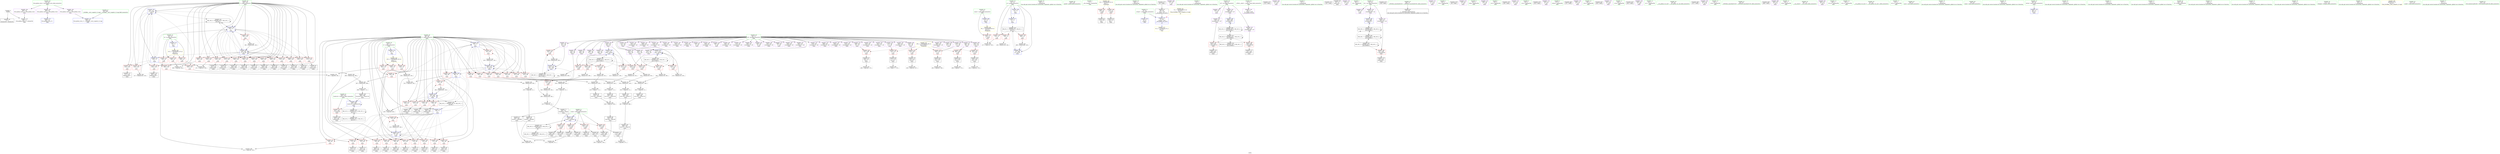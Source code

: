 digraph "SVFG" {
	label="SVFG";

	Node0x557e061b65a0 [shape=record,color=grey,label="{NodeID: 0\nNullPtr}"];
	Node0x557e061b65a0 -> Node0x557e061cbd10[style=solid];
	Node0x557e061b65a0 -> Node0x557e061d9ef0[style=solid];
	Node0x557e061deae0 [shape=record,color=grey,label="{NodeID: 360\n245 = Binary(140, 244, )\n}"];
	Node0x557e061deae0 -> Node0x557e061dda60[style=solid];
	Node0x557e061da190 [shape=record,color=blue,label="{NodeID: 277\n14\<--12\ng\<--\nmain\n}"];
	Node0x557e061da190 -> Node0x557e061f68e0[style=dashed];
	Node0x557e061cddf0 [shape=record,color=red,label="{NodeID: 194\n385\<--18\n\<--m\nmain\n}"];
	Node0x557e061cddf0 -> Node0x557e061e0160[style=solid];
	Node0x557e061cb4e0 [shape=record,color=black,label="{NodeID: 111\n411\<--410\nidxprom165\<--\nmain\n}"];
	Node0x557e061b80d0 [shape=record,color=green,label="{NodeID: 28\n283\<--1\n\<--dummyObj\nCan only get source location for instruction, argument, global var or function.}"];
	Node0x557e061d41c0 [shape=record,color=grey,label="{NodeID: 388\n330 = cmp(319, 329, )\n}"];
	Node0x557e061d41c0 -> Node0x557e061ca8b0[style=solid];
	Node0x557e061cf4b0 [shape=record,color=red,label="{NodeID: 222\n447\<--98\n\<--i\nmain\n}"];
	Node0x557e061cf4b0 -> Node0x557e061cfcb0[style=solid];
	Node0x557e061d0f60 [shape=record,color=purple,label="{NodeID: 139\n195\<--26\nb27\<--all\nmain\n}"];
	Node0x557e061cbb10 [shape=record,color=green,label="{NodeID: 56\n143\<--144\nprintf\<--printf_field_insensitive\n}"];
	Node0x557e061d8a50 [shape=record,color=red,label="{NodeID: 250\n203\<--202\n\<--a31\nmain\n}"];
	Node0x557e061d8a50 -> Node0x557e061df260[style=solid];
	Node0x557e061d2620 [shape=record,color=purple,label="{NodeID: 167\n361\<--26\nc131\<--all\nmain\n}"];
	Node0x557e061d2620 -> Node0x557e061d94e0[style=solid];
	Node0x557e061cd290 [shape=record,color=black,label="{NodeID: 84\n277\<--276\nidxprom69\<--\nmain\n}"];
	Node0x557e061a5c20 [shape=record,color=green,label="{NodeID: 1\n7\<--1\n__dso_handle\<--dummyObj\nGlob }"];
	Node0x557e061dec60 [shape=record,color=grey,label="{NodeID: 361\n291 = Binary(140, 290, )\n}"];
	Node0x557e061dec60 -> Node0x557e061ddbe0[style=solid];
	Node0x557e061da260 [shape=record,color=blue,label="{NodeID: 278\n98\<--12\ni\<--\nmain\n}"];
	Node0x557e061da260 -> Node0x557e061ce060[style=dashed];
	Node0x557e061da260 -> Node0x557e061ce130[style=dashed];
	Node0x557e061da260 -> Node0x557e061ce200[style=dashed];
	Node0x557e061da260 -> Node0x557e061ce2d0[style=dashed];
	Node0x557e061da260 -> Node0x557e061ce3a0[style=dashed];
	Node0x557e061da260 -> Node0x557e061ce470[style=dashed];
	Node0x557e061da260 -> Node0x557e061ce540[style=dashed];
	Node0x557e061da260 -> Node0x557e061ce610[style=dashed];
	Node0x557e061da260 -> Node0x557e061ce6e0[style=dashed];
	Node0x557e061da260 -> Node0x557e061ce7b0[style=dashed];
	Node0x557e061da260 -> Node0x557e061ce880[style=dashed];
	Node0x557e061da260 -> Node0x557e061ce950[style=dashed];
	Node0x557e061da260 -> Node0x557e061da5a0[style=dashed];
	Node0x557e061da260 -> Node0x557e061da670[style=dashed];
	Node0x557e061cdec0 [shape=record,color=red,label="{NodeID: 195\n109\<--32\n\<--stdin\nmain\n}"];
	Node0x557e061cdec0 -> Node0x557e061cc0b0[style=solid];
	Node0x557e061cb5b0 [shape=record,color=black,label="{NodeID: 112\n433\<--432\nidxprom178\<--\nmain\n}"];
	Node0x557e061b81d0 [shape=record,color=green,label="{NodeID: 29\n408\<--1\n\<--dummyObj\nCan only get source location for instruction, argument, global var or function.}"];
	Node0x557e061ff2b0 [shape=record,color=yellow,style=double,label="{NodeID: 472\n2V_2 = CSCHI(MR_2V_1)\npts\{10 \}\nCS[]}"];
	Node0x557e061d4340 [shape=record,color=grey,label="{NodeID: 389\n267 = cmp(266, 12, )\n}"];
	Node0x557e061d4340 -> Node0x557e061cd020[style=solid];
	Node0x557e061cf580 [shape=record,color=red,label="{NodeID: 223\n461\<--98\n\<--i\nmain\n}"];
	Node0x557e061cf580 -> Node0x557e061de060[style=solid];
	Node0x557e061d1030 [shape=record,color=purple,label="{NodeID: 140\n201\<--26\narrayidx30\<--all\nmain\n}"];
	Node0x557e061cbc10 [shape=record,color=green,label="{NodeID: 57\n56\<--488\n_GLOBAL__sub_I_naguib_3_0.cpp\<--_GLOBAL__sub_I_naguib_3_0.cpp_field_insensitive\n}"];
	Node0x557e061cbc10 -> Node0x557e061d9df0[style=solid];
	Node0x557e061d8b20 [shape=record,color=red,label="{NodeID: 251\n211\<--210\n\<--b34\nmain\n}"];
	Node0x557e061d8b20 -> Node0x557e061df560[style=solid];
	Node0x557e061d26f0 [shape=record,color=purple,label="{NodeID: 168\n110\<--28\n\<--.str\nmain\n}"];
	Node0x557e061cd360 [shape=record,color=black,label="{NodeID: 85\n281\<--280\nconv72\<--\nmain\n}"];
	Node0x557e061cd360 -> Node0x557e061e0d60[style=solid];
	Node0x557e061b5bf0 [shape=record,color=green,label="{NodeID: 2\n9\<--1\n\<--dummyObj\nCan only get source location for instruction, argument, global var or function.}"];
	Node0x557e061dede0 [shape=record,color=grey,label="{NodeID: 362\n397 = Binary(394, 396, )\n}"];
	Node0x557e061dede0 -> Node0x557e061e05e0[style=solid];
	Node0x557e061da330 [shape=record,color=blue,label="{NodeID: 279\n202\<--204\na31\<--dec\nmain\n}"];
	Node0x557e061da330 -> Node0x557e061d8a50[style=dashed];
	Node0x557e061da330 -> Node0x557e061d8cc0[style=dashed];
	Node0x557e061da330 -> Node0x557e061da330[style=dashed];
	Node0x557e061da330 -> Node0x557e061f8be0[style=dashed];
	Node0x557e061cdf90 [shape=record,color=red,label="{NodeID: 196\n115\<--37\n\<--stdout\nmain\n}"];
	Node0x557e061cdf90 -> Node0x557e061cc180[style=solid];
	Node0x557e061cb680 [shape=record,color=black,label="{NodeID: 113\n436\<--435\ntobool180\<--\nmain\n}"];
	Node0x557e061b82d0 [shape=record,color=green,label="{NodeID: 30\n4\<--6\n_ZStL8__ioinit\<--_ZStL8__ioinit_field_insensitive\nGlob }"];
	Node0x557e061b82d0 -> Node0x557e061cfe50[style=solid];
	Node0x557e0620e230 [shape=record,color=black,label="{NodeID: 473\n120 = PHI()\n}"];
	Node0x557e061d44c0 [shape=record,color=grey,label="{NodeID: 390\n231 = cmp(228, 230, )\n}"];
	Node0x557e061cf650 [shape=record,color=red,label="{NodeID: 224\n235\<--100\n\<--j\nmain\n}"];
	Node0x557e061cf650 -> Node0x557e061d3ec0[style=solid];
	Node0x557e061d1100 [shape=record,color=purple,label="{NodeID: 141\n202\<--26\na31\<--all\nmain\n}"];
	Node0x557e061d1100 -> Node0x557e061d8a50[style=solid];
	Node0x557e061d1100 -> Node0x557e061da330[style=solid];
	Node0x557e061cbd10 [shape=record,color=black,label="{NodeID: 58\n2\<--3\ndummyVal\<--dummyVal\n}"];
	Node0x557e061d8bf0 [shape=record,color=red,label="{NodeID: 252\n218\<--217\n\<--c38\nmain\n}"];
	Node0x557e061d8bf0 -> Node0x557e061df9e0[style=solid];
	Node0x557e061d27c0 [shape=record,color=purple,label="{NodeID: 169\n111\<--30\n\<--.str.2\nmain\n}"];
	Node0x557e061cd430 [shape=record,color=black,label="{NodeID: 86\n287\<--286\nidxprom75\<--\nmain\n}"];
	Node0x557e061b6d10 [shape=record,color=green,label="{NodeID: 3\n12\<--1\n\<--dummyObj\nCan only get source location for instruction, argument, global var or function.}"];
	Node0x557e061def60 [shape=record,color=grey,label="{NodeID: 363\n417 = Binary(416, 140, )\n}"];
	Node0x557e061def60 -> Node0x557e061dacf0[style=solid];
	Node0x557e061da400 [shape=record,color=blue,label="{NodeID: 280\n210\<--212\nb34\<--dec35\nmain\n}"];
	Node0x557e061da400 -> Node0x557e061d8b20[style=dashed];
	Node0x557e061da400 -> Node0x557e061d8e60[style=dashed];
	Node0x557e061da400 -> Node0x557e061d9000[style=dashed];
	Node0x557e061da400 -> Node0x557e061d91a0[style=dashed];
	Node0x557e061da400 -> Node0x557e061d9410[style=dashed];
	Node0x557e061da400 -> Node0x557e061da400[style=dashed];
	Node0x557e061da400 -> Node0x557e061f90e0[style=dashed];
	Node0x557e061ce060 [shape=record,color=red,label="{NodeID: 197\n149\<--98\n\<--i\nmain\n}"];
	Node0x557e061ce060 -> Node0x557e061d5240[style=solid];
	Node0x557e061cb750 [shape=record,color=black,label="{NodeID: 114\n439\<--438\nidxprom181\<--\nmain\n}"];
	Node0x557e061b83d0 [shape=record,color=green,label="{NodeID: 31\n8\<--10\n_ZL2pi\<--_ZL2pi_field_insensitive\nGlob }"];
	Node0x557e061b83d0 -> Node0x557e061d9820[style=solid];
	Node0x557e061b83d0 -> Node0x557e061d9ff0[style=solid];
	Node0x557e0620e330 [shape=record,color=black,label="{NodeID: 474\n142 = PHI()\n}"];
	Node0x557e061d4640 [shape=record,color=grey,label="{NodeID: 391\n335 = cmp(331, 334, )\n}"];
	Node0x557e061cf720 [shape=record,color=red,label="{NodeID: 225\n240\<--100\n\<--j\nmain\n}"];
	Node0x557e061cf720 -> Node0x557e061ccc10[style=solid];
	Node0x557e061d11d0 [shape=record,color=purple,label="{NodeID: 142\n209\<--26\narrayidx33\<--all\nmain\n}"];
	Node0x557e061cbe10 [shape=record,color=black,label="{NodeID: 59\n95\<--12\nmain_ret\<--\nmain\n}"];
	Node0x557e061f68e0 [shape=record,color=black,label="{NodeID: 419\nMR_8V_3 = PHI(MR_8V_4, MR_8V_2, )\npts\{15 \}\n}"];
	Node0x557e061f68e0 -> Node0x557e061d3620[style=dashed];
	Node0x557e061f68e0 -> Node0x557e061d36f0[style=dashed];
	Node0x557e061f68e0 -> Node0x557e061d37c0[style=dashed];
	Node0x557e061f68e0 -> Node0x557e061db030[style=dashed];
	Node0x557e061d8cc0 [shape=record,color=red,label="{NodeID: 253\n244\<--243\n\<--a48\nmain\n}"];
	Node0x557e061d8cc0 -> Node0x557e061deae0[style=solid];
	Node0x557e061d2890 [shape=record,color=purple,label="{NodeID: 170\n116\<--33\n\<--.str.3\nmain\n}"];
	Node0x557e061cd500 [shape=record,color=black,label="{NodeID: 87\n294\<--293\nconv81\<--tobool80\nmain\n}"];
	Node0x557e061cd500 -> Node0x557e061d4c40[style=solid];
	Node0x557e061b6b00 [shape=record,color=green,label="{NodeID: 4\n28\<--1\n.str\<--dummyObj\nGlob }"];
	Node0x557e061fd1a0 [shape=record,color=yellow,style=double,label="{NodeID: 447\n28V_1 = ENCHI(MR_28V_0)\npts\{270000 \}\nFun[main]}"];
	Node0x557e061fd1a0 -> Node0x557e061d88b0[style=dashed];
	Node0x557e061fd1a0 -> Node0x557e061d8980[style=dashed];
	Node0x557e061fd1a0 -> Node0x557e061d8d90[style=dashed];
	Node0x557e061fd1a0 -> Node0x557e061d8f30[style=dashed];
	Node0x557e061fd1a0 -> Node0x557e061d90d0[style=dashed];
	Node0x557e061fd1a0 -> Node0x557e061d9340[style=dashed];
	Node0x557e061df0e0 [shape=record,color=grey,label="{NodeID: 364\n396 = Binary(140, 395, )\n}"];
	Node0x557e061df0e0 -> Node0x557e061dede0[style=solid];
	Node0x557e061da4d0 [shape=record,color=blue,label="{NodeID: 281\n217\<--219\nc38\<--dec39\nmain\n}"];
	Node0x557e061da4d0 -> Node0x557e061d8bf0[style=dashed];
	Node0x557e061da4d0 -> Node0x557e061d9270[style=dashed];
	Node0x557e061da4d0 -> Node0x557e061d94e0[style=dashed];
	Node0x557e061da4d0 -> Node0x557e061da4d0[style=dashed];
	Node0x557e061da4d0 -> Node0x557e061f9df0[style=dashed];
	Node0x557e061ce130 [shape=record,color=red,label="{NodeID: 198\n153\<--98\n\<--i\nmain\n}"];
	Node0x557e061ce130 -> Node0x557e061cc250[style=solid];
	Node0x557e061cb820 [shape=record,color=black,label="{NodeID: 115\n442\<--441\ntobool183\<--\nmain\n}"];
	Node0x557e061b84d0 [shape=record,color=green,label="{NodeID: 32\n11\<--13\ncases\<--cases_field_insensitive\nGlob }"];
	Node0x557e061b84d0 -> Node0x557e061d3550[style=solid];
	Node0x557e061b84d0 -> Node0x557e061d98f0[style=solid];
	Node0x557e0620e430 [shape=record,color=black,label="{NodeID: 475\n146 = PHI()\n}"];
	Node0x557e061d47c0 [shape=record,color=grey,label="{NodeID: 392\n272 = cmp(268, 271, )\n}"];
	Node0x557e061cf7f0 [shape=record,color=red,label="{NodeID: 226\n250\<--100\n\<--j\nmain\n}"];
	Node0x557e061cf7f0 -> Node0x557e061ccdb0[style=solid];
	Node0x557e061d12a0 [shape=record,color=purple,label="{NodeID: 143\n210\<--26\nb34\<--all\nmain\n}"];
	Node0x557e061d12a0 -> Node0x557e061d8b20[style=solid];
	Node0x557e061d12a0 -> Node0x557e061da400[style=solid];
	Node0x557e061cbee0 [shape=record,color=black,label="{NodeID: 60\n67\<--68\n\<--_ZNSt8ios_base4InitD1Ev\nCan only get source location for instruction, argument, global var or function.}"];
	Node0x557e061f6de0 [shape=record,color=black,label="{NodeID: 420\nMR_16V_2 = PHI(MR_16V_10, MR_16V_1, )\npts\{99 \}\n}"];
	Node0x557e061f6de0 -> Node0x557e061da260[style=dashed];
	Node0x557e061d8d90 [shape=record,color=red,label="{NodeID: 254\n254\<--253\n\<--t52\nmain\n}"];
	Node0x557e061d8d90 -> Node0x557e061cce80[style=solid];
	Node0x557e061d2960 [shape=record,color=purple,label="{NodeID: 171\n117\<--35\n\<--.str.4\nmain\n}"];
	Node0x557e061cd5d0 [shape=record,color=black,label="{NodeID: 88\n296\<--295\ntobool82\<--\nmain\n}"];
	Node0x557e061b6b90 [shape=record,color=green,label="{NodeID: 5\n30\<--1\n.str.2\<--dummyObj\nGlob }"];
	Node0x557e061df260 [shape=record,color=grey,label="{NodeID: 365\n204 = Binary(203, 205, )\n}"];
	Node0x557e061df260 -> Node0x557e061da330[style=solid];
	Node0x557e061da5a0 [shape=record,color=blue,label="{NodeID: 282\n98\<--223\ni\<--inc\nmain\n}"];
	Node0x557e061da5a0 -> Node0x557e061ce060[style=dashed];
	Node0x557e061da5a0 -> Node0x557e061ce130[style=dashed];
	Node0x557e061da5a0 -> Node0x557e061ce200[style=dashed];
	Node0x557e061da5a0 -> Node0x557e061ce2d0[style=dashed];
	Node0x557e061da5a0 -> Node0x557e061ce3a0[style=dashed];
	Node0x557e061da5a0 -> Node0x557e061ce470[style=dashed];
	Node0x557e061da5a0 -> Node0x557e061ce540[style=dashed];
	Node0x557e061da5a0 -> Node0x557e061ce610[style=dashed];
	Node0x557e061da5a0 -> Node0x557e061ce6e0[style=dashed];
	Node0x557e061da5a0 -> Node0x557e061ce7b0[style=dashed];
	Node0x557e061da5a0 -> Node0x557e061ce880[style=dashed];
	Node0x557e061da5a0 -> Node0x557e061ce950[style=dashed];
	Node0x557e061da5a0 -> Node0x557e061da5a0[style=dashed];
	Node0x557e061da5a0 -> Node0x557e061da670[style=dashed];
	Node0x557e061ce200 [shape=record,color=red,label="{NodeID: 199\n157\<--98\n\<--i\nmain\n}"];
	Node0x557e061ce200 -> Node0x557e061cc320[style=solid];
	Node0x557e061cfcb0 [shape=record,color=black,label="{NodeID: 116\n448\<--447\nidxprom187\<--\nmain\n}"];
	Node0x557e061b85d0 [shape=record,color=green,label="{NodeID: 33\n14\<--15\ng\<--g_field_insensitive\nGlob }"];
	Node0x557e061b85d0 -> Node0x557e061d3620[style=solid];
	Node0x557e061b85d0 -> Node0x557e061d36f0[style=solid];
	Node0x557e061b85d0 -> Node0x557e061d37c0[style=solid];
	Node0x557e061b85d0 -> Node0x557e061d99f0[style=solid];
	Node0x557e061b85d0 -> Node0x557e061da190[style=solid];
	Node0x557e061b85d0 -> Node0x557e061db030[style=solid];
	Node0x557e0620e530 [shape=record,color=black,label="{NodeID: 476\n66 = PHI()\n}"];
	Node0x557e061d4940 [shape=record,color=grey,label="{NodeID: 393\n256 = cmp(255, 257, )\n}"];
	Node0x557e061cf8c0 [shape=record,color=red,label="{NodeID: 227\n260\<--100\n\<--j\nmain\n}"];
	Node0x557e061cf8c0 -> Node0x557e061ccf50[style=solid];
	Node0x557e061d1370 [shape=record,color=purple,label="{NodeID: 144\n216\<--26\narrayidx37\<--all\nmain\n}"];
	Node0x557e061cbfe0 [shape=record,color=black,label="{NodeID: 61\n88\<--84\nconv\<--call\n__cxx_global_var_init.1\n}"];
	Node0x557e061cbfe0 -> Node0x557e061d9ff0[style=solid];
	Node0x557e061f72e0 [shape=record,color=black,label="{NodeID: 421\nMR_18V_2 = PHI(MR_18V_3, MR_18V_1, )\npts\{101 \}\n}"];
	Node0x557e061f72e0 -> Node0x557e061da740[style=dashed];
	Node0x557e061f72e0 -> Node0x557e061f72e0[style=dashed];
	Node0x557e061d8e60 [shape=record,color=red,label="{NodeID: 255\n264\<--263\n\<--b58\nmain\n}"];
	Node0x557e061d8e60 -> Node0x557e061de660[style=solid];
	Node0x557e061d2a30 [shape=record,color=purple,label="{NodeID: 172\n119\<--38\n\<--.str.5\nmain\n}"];
	Node0x557e061cd6a0 [shape=record,color=black,label="{NodeID: 89\n297\<--295\nconv83\<--\nmain\n}"];
	Node0x557e061cd6a0 -> Node0x557e061d4c40[style=solid];
	Node0x557e061b6c20 [shape=record,color=green,label="{NodeID: 6\n32\<--1\nstdin\<--dummyObj\nGlob }"];
	Node0x557e061df3e0 [shape=record,color=grey,label="{NodeID: 366\n317 = Binary(310, 316, )\n}"];
	Node0x557e061df3e0 -> Node0x557e061d50c0[style=solid];
	Node0x557e061da670 [shape=record,color=blue,label="{NodeID: 283\n98\<--12\ni\<--\nmain\n}"];
	Node0x557e061da670 -> Node0x557e061cea20[style=dashed];
	Node0x557e061da670 -> Node0x557e061ceaf0[style=dashed];
	Node0x557e061da670 -> Node0x557e061cebc0[style=dashed];
	Node0x557e061da670 -> Node0x557e061cec90[style=dashed];
	Node0x557e061da670 -> Node0x557e061ced60[style=dashed];
	Node0x557e061da670 -> Node0x557e061cee30[style=dashed];
	Node0x557e061da670 -> Node0x557e061cef00[style=dashed];
	Node0x557e061da670 -> Node0x557e061cefd0[style=dashed];
	Node0x557e061da670 -> Node0x557e061cf0a0[style=dashed];
	Node0x557e061da670 -> Node0x557e061cf170[style=dashed];
	Node0x557e061da670 -> Node0x557e061dadc0[style=dashed];
	Node0x557e061da670 -> Node0x557e061dae90[style=dashed];
	Node0x557e061ce2d0 [shape=record,color=red,label="{NodeID: 200\n163\<--98\n\<--i\nmain\n}"];
	Node0x557e061ce2d0 -> Node0x557e061cc3f0[style=solid];
	Node0x557e061cfd80 [shape=record,color=black,label="{NodeID: 117\n451\<--450\ntobool189\<--\nmain\n}"];
	Node0x557e061b86d0 [shape=record,color=green,label="{NodeID: 34\n16\<--17\nn\<--n_field_insensitive\nGlob }"];
	Node0x557e061b86d0 -> Node0x557e061d3890[style=solid];
	Node0x557e061b86d0 -> Node0x557e061d3960[style=solid];
	Node0x557e061b86d0 -> Node0x557e061d3a30[style=solid];
	Node0x557e061b86d0 -> Node0x557e061d9af0[style=solid];
	Node0x557e0620e630 [shape=record,color=black,label="{NodeID: 477\n84 = PHI()\n}"];
	Node0x557e0620e630 -> Node0x557e061cbfe0[style=solid];
	Node0x557e061d4ac0 [shape=record,color=grey,label="{NodeID: 394\n293 = cmp(292, 12, )\n}"];
	Node0x557e061d4ac0 -> Node0x557e061cd500[style=solid];
	Node0x557e061cf990 [shape=record,color=red,label="{NodeID: 228\n276\<--100\n\<--j\nmain\n}"];
	Node0x557e061cf990 -> Node0x557e061cd290[style=solid];
	Node0x557e061d1440 [shape=record,color=purple,label="{NodeID: 145\n217\<--26\nc38\<--all\nmain\n}"];
	Node0x557e061d1440 -> Node0x557e061d8bf0[style=solid];
	Node0x557e061d1440 -> Node0x557e061da4d0[style=solid];
	Node0x557e061cc0b0 [shape=record,color=black,label="{NodeID: 62\n112\<--109\ncall\<--\nmain\n}"];
	Node0x557e061f77e0 [shape=record,color=black,label="{NodeID: 422\nMR_20V_2 = PHI(MR_20V_3, MR_20V_1, )\npts\{105 \}\n}"];
	Node0x557e061f77e0 -> Node0x557e061f4ae0[style=dashed];
	Node0x557e061d8f30 [shape=record,color=red,label="{NodeID: 256\n280\<--279\n\<--t71\nmain\n}"];
	Node0x557e061d8f30 -> Node0x557e061cd360[style=solid];
	Node0x557e061d2b00 [shape=record,color=purple,label="{NodeID: 173\n196\<--38\n\<--.str.5\nmain\n}"];
	Node0x557e061cd770 [shape=record,color=black,label="{NodeID: 90\n303\<--302\nidxprom88\<--\nmain\n}"];
	Node0x557e061b6800 [shape=record,color=green,label="{NodeID: 7\n33\<--1\n.str.3\<--dummyObj\nGlob }"];
	Node0x557e061df560 [shape=record,color=grey,label="{NodeID: 367\n212 = Binary(211, 205, )\n}"];
	Node0x557e061df560 -> Node0x557e061da400[style=solid];
	Node0x557e061da740 [shape=record,color=blue,label="{NodeID: 284\n100\<--12\nj\<--\nmain\n}"];
	Node0x557e061da740 -> Node0x557e061cf650[style=dashed];
	Node0x557e061da740 -> Node0x557e061cf720[style=dashed];
	Node0x557e061da740 -> Node0x557e061cf7f0[style=dashed];
	Node0x557e061da740 -> Node0x557e061cf8c0[style=dashed];
	Node0x557e061da740 -> Node0x557e061cf990[style=dashed];
	Node0x557e061da740 -> Node0x557e061cfa60[style=dashed];
	Node0x557e061da740 -> Node0x557e061cfb30[style=dashed];
	Node0x557e061da740 -> Node0x557e061d7b20[style=dashed];
	Node0x557e061da740 -> Node0x557e061d7bb0[style=dashed];
	Node0x557e061da740 -> Node0x557e061d7c80[style=dashed];
	Node0x557e061da740 -> Node0x557e061d7d50[style=dashed];
	Node0x557e061da740 -> Node0x557e061d7e20[style=dashed];
	Node0x557e061da740 -> Node0x557e061d7ef0[style=dashed];
	Node0x557e061da740 -> Node0x557e061d7fc0[style=dashed];
	Node0x557e061da740 -> Node0x557e061da740[style=dashed];
	Node0x557e061da740 -> Node0x557e061da8e0[style=dashed];
	Node0x557e061da740 -> Node0x557e061da9b0[style=dashed];
	Node0x557e061da740 -> Node0x557e061f72e0[style=dashed];
	Node0x557e061ce3a0 [shape=record,color=red,label="{NodeID: 201\n172\<--98\n\<--i\nmain\n}"];
	Node0x557e061ce3a0 -> Node0x557e061cc590[style=solid];
	Node0x557e061cfe50 [shape=record,color=purple,label="{NodeID: 118\n65\<--4\n\<--_ZStL8__ioinit\n__cxx_global_var_init\n}"];
	Node0x557e061b87d0 [shape=record,color=green,label="{NodeID: 35\n18\<--19\nm\<--m_field_insensitive\nGlob }"];
	Node0x557e061b87d0 -> Node0x557e061cdc50[style=solid];
	Node0x557e061b87d0 -> Node0x557e061cdd20[style=solid];
	Node0x557e061b87d0 -> Node0x557e061cddf0[style=solid];
	Node0x557e061b87d0 -> Node0x557e061d9bf0[style=solid];
	Node0x557e0620e790 [shape=record,color=black,label="{NodeID: 478\n190 = PHI()\n}"];
	Node0x557e061d4c40 [shape=record,color=grey,label="{NodeID: 395\n298 = cmp(294, 297, )\n}"];
	Node0x557e061cfa60 [shape=record,color=red,label="{NodeID: 229\n286\<--100\n\<--j\nmain\n}"];
	Node0x557e061cfa60 -> Node0x557e061cd430[style=solid];
	Node0x557e061d1510 [shape=record,color=purple,label="{NodeID: 146\n242\<--26\narrayidx47\<--all\nmain\n}"];
	Node0x557e061cc180 [shape=record,color=black,label="{NodeID: 63\n118\<--115\ncall1\<--\nmain\n}"];
	Node0x557e061f7ce0 [shape=record,color=black,label="{NodeID: 423\nMR_22V_2 = PHI(MR_22V_3, MR_22V_1, )\npts\{107 \}\n}"];
	Node0x557e061f7ce0 -> Node0x557e061f4fe0[style=dashed];
	Node0x557e061d9000 [shape=record,color=red,label="{NodeID: 257\n290\<--289\n\<--b77\nmain\n}"];
	Node0x557e061d9000 -> Node0x557e061dec60[style=solid];
	Node0x557e061d2bd0 [shape=record,color=purple,label="{NodeID: 174\n141\<--40\n\<--.str.6\nmain\n}"];
	Node0x557e061cd840 [shape=record,color=black,label="{NodeID: 91\n307\<--306\nconv91\<--\nmain\n}"];
	Node0x557e061cd840 -> Node0x557e061d3d40[style=solid];
	Node0x557e061b6890 [shape=record,color=green,label="{NodeID: 8\n35\<--1\n.str.4\<--dummyObj\nGlob }"];
	Node0x557e061fd520 [shape=record,color=yellow,style=double,label="{NodeID: 451\n2V_1 = ENCHI(MR_2V_0)\npts\{10 \}\nFun[_GLOBAL__sub_I_naguib_3_0.cpp]|{<s0>19}}"];
	Node0x557e061fd520:s0 -> Node0x557e061d9ff0[style=dashed,color=red];
	Node0x557e061df6e0 [shape=record,color=grey,label="{NodeID: 368\n316 = Binary(140, 315, )\n}"];
	Node0x557e061df6e0 -> Node0x557e061df3e0[style=solid];
	Node0x557e061da810 [shape=record,color=blue,label="{NodeID: 285\n104\<--248\ntruth\<--frombool\nmain\n}"];
	Node0x557e061da810 -> Node0x557e061d84a0[style=dashed];
	Node0x557e061da810 -> Node0x557e061d8570[style=dashed];
	Node0x557e061da810 -> Node0x557e061d8640[style=dashed];
	Node0x557e061da810 -> Node0x557e061d8710[style=dashed];
	Node0x557e061da810 -> Node0x557e061da810[style=dashed];
	Node0x557e061da810 -> Node0x557e061f4ae0[style=dashed];
	Node0x557e061ce470 [shape=record,color=red,label="{NodeID: 202\n181\<--98\n\<--i\nmain\n}"];
	Node0x557e061ce470 -> Node0x557e061cc730[style=solid];
	Node0x557e061cff20 [shape=record,color=purple,label="{NodeID: 119\n129\<--20\n\<--isT\nmain\n}"];
	Node0x557e061b88d0 [shape=record,color=green,label="{NodeID: 36\n20\<--22\nisT\<--isT_field_insensitive\nGlob }"];
	Node0x557e061b88d0 -> Node0x557e061cff20[style=solid];
	Node0x557e061b88d0 -> Node0x557e061cfff0[style=solid];
	Node0x557e061b88d0 -> Node0x557e061d00c0[style=solid];
	Node0x557e061b88d0 -> Node0x557e061d0190[style=solid];
	Node0x557e0620e860 [shape=record,color=black,label="{NodeID: 479\n162 = PHI()\n}"];
	Node0x557e061d4dc0 [shape=record,color=grey,label="{NodeID: 396\n178 = cmp(177, 179, )\n}"];
	Node0x557e061cfb30 [shape=record,color=red,label="{NodeID: 230\n302\<--100\n\<--j\nmain\n}"];
	Node0x557e061cfb30 -> Node0x557e061cd770[style=solid];
	Node0x557e061d15e0 [shape=record,color=purple,label="{NodeID: 147\n243\<--26\na48\<--all\nmain\n}"];
	Node0x557e061d15e0 -> Node0x557e061d8cc0[style=solid];
	Node0x557e061cc250 [shape=record,color=black,label="{NodeID: 64\n154\<--153\nidxprom\<--\nmain\n}"];
	Node0x557e061f81e0 [shape=record,color=black,label="{NodeID: 424\nMR_24V_2 = PHI(MR_24V_3, MR_24V_1, )\npts\{220000 \}\n}"];
	Node0x557e061f81e0 -> Node0x557e061f54e0[style=dashed];
	Node0x557e061d90d0 [shape=record,color=red,label="{NodeID: 258\n306\<--305\n\<--t90\nmain\n}"];
	Node0x557e061d90d0 -> Node0x557e061cd840[style=solid];
	Node0x557e061d2ca0 [shape=record,color=purple,label="{NodeID: 175\n145\<--42\n\<--.str.7\nmain\n}"];
	Node0x557e061cd910 [shape=record,color=black,label="{NodeID: 92\n312\<--311\nidxprom94\<--\nmain\n}"];
	Node0x557e061b6920 [shape=record,color=green,label="{NodeID: 9\n37\<--1\nstdout\<--dummyObj\nGlob }"];
	Node0x557e061df860 [shape=record,color=grey,label="{NodeID: 369\n223 = Binary(222, 140, )\n}"];
	Node0x557e061df860 -> Node0x557e061da5a0[style=solid];
	Node0x557e061da8e0 [shape=record,color=blue,label="{NodeID: 286\n100\<--381\nj\<--inc148\nmain\n}"];
	Node0x557e061da8e0 -> Node0x557e061cf650[style=dashed];
	Node0x557e061da8e0 -> Node0x557e061cf720[style=dashed];
	Node0x557e061da8e0 -> Node0x557e061cf7f0[style=dashed];
	Node0x557e061da8e0 -> Node0x557e061cf8c0[style=dashed];
	Node0x557e061da8e0 -> Node0x557e061cf990[style=dashed];
	Node0x557e061da8e0 -> Node0x557e061cfa60[style=dashed];
	Node0x557e061da8e0 -> Node0x557e061cfb30[style=dashed];
	Node0x557e061da8e0 -> Node0x557e061d7b20[style=dashed];
	Node0x557e061da8e0 -> Node0x557e061d7bb0[style=dashed];
	Node0x557e061da8e0 -> Node0x557e061d7c80[style=dashed];
	Node0x557e061da8e0 -> Node0x557e061d7d50[style=dashed];
	Node0x557e061da8e0 -> Node0x557e061d7e20[style=dashed];
	Node0x557e061da8e0 -> Node0x557e061d7ef0[style=dashed];
	Node0x557e061da8e0 -> Node0x557e061d7fc0[style=dashed];
	Node0x557e061da8e0 -> Node0x557e061da740[style=dashed];
	Node0x557e061da8e0 -> Node0x557e061da8e0[style=dashed];
	Node0x557e061da8e0 -> Node0x557e061da9b0[style=dashed];
	Node0x557e061da8e0 -> Node0x557e061f72e0[style=dashed];
	Node0x557e061ce540 [shape=record,color=red,label="{NodeID: 203\n185\<--98\n\<--i\nmain\n}"];
	Node0x557e061ce540 -> Node0x557e061cc800[style=solid];
	Node0x557e061cfff0 [shape=record,color=purple,label="{NodeID: 120\n406\<--20\narrayidx163\<--isT\nmain\n}"];
	Node0x557e061cfff0 -> Node0x557e061dab50[style=solid];
	Node0x557e061b89d0 [shape=record,color=green,label="{NodeID: 37\n23\<--25\nisL\<--isL_field_insensitive\nGlob }"];
	Node0x557e061b89d0 -> Node0x557e061d0260[style=solid];
	Node0x557e061b89d0 -> Node0x557e061d0330[style=solid];
	Node0x557e061b89d0 -> Node0x557e061d0400[style=solid];
	Node0x557e0620e930 [shape=record,color=black,label="{NodeID: 480\n197 = PHI()\n}"];
	Node0x557e061d4f40 [shape=record,color=grey,label="{NodeID: 397\n169 = cmp(168, 170, )\n}"];
	Node0x557e061d7b20 [shape=record,color=red,label="{NodeID: 231\n311\<--100\n\<--j\nmain\n}"];
	Node0x557e061d7b20 -> Node0x557e061cd910[style=solid];
	Node0x557e061d16b0 [shape=record,color=purple,label="{NodeID: 148\n252\<--26\narrayidx51\<--all\nmain\n}"];
	Node0x557e061cc320 [shape=record,color=black,label="{NodeID: 65\n158\<--157\nidxprom8\<--\nmain\n}"];
	Node0x557e061f86e0 [shape=record,color=black,label="{NodeID: 425\nMR_26V_2 = PHI(MR_26V_3, MR_26V_1, )\npts\{250000 \}\n}"];
	Node0x557e061f86e0 -> Node0x557e061d9680[style=dashed];
	Node0x557e061f86e0 -> Node0x557e061f1de0[style=dashed];
	Node0x557e061f86e0 -> Node0x557e061f3be0[style=dashed];
	Node0x557e061f86e0 -> Node0x557e061f86e0[style=dashed];
	Node0x557e061d91a0 [shape=record,color=red,label="{NodeID: 259\n315\<--314\n\<--b96\nmain\n}"];
	Node0x557e061d91a0 -> Node0x557e061df6e0[style=solid];
	Node0x557e061d2d70 [shape=record,color=purple,label="{NodeID: 176\n189\<--42\n\<--.str.7\nmain\n}"];
	Node0x557e061cd9e0 [shape=record,color=black,label="{NodeID: 93\n319\<--318\nconv100\<--tobool99\nmain\n}"];
	Node0x557e061cd9e0 -> Node0x557e061d41c0[style=solid];
	Node0x557e061b69b0 [shape=record,color=green,label="{NodeID: 10\n38\<--1\n.str.5\<--dummyObj\nGlob }"];
	Node0x557e061df9e0 [shape=record,color=grey,label="{NodeID: 370\n219 = Binary(218, 205, )\n}"];
	Node0x557e061df9e0 -> Node0x557e061da4d0[style=solid];
	Node0x557e061da9b0 [shape=record,color=blue,label="{NodeID: 287\n100\<--12\nj\<--\nmain\n}"];
	Node0x557e061da9b0 -> Node0x557e061d8090[style=dashed];
	Node0x557e061da9b0 -> Node0x557e061d8160[style=dashed];
	Node0x557e061da9b0 -> Node0x557e061d8230[style=dashed];
	Node0x557e061da9b0 -> Node0x557e061d8300[style=dashed];
	Node0x557e061da9b0 -> Node0x557e061d83d0[style=dashed];
	Node0x557e061da9b0 -> Node0x557e061da740[style=dashed];
	Node0x557e061da9b0 -> Node0x557e061dacf0[style=dashed];
	Node0x557e061da9b0 -> Node0x557e061f72e0[style=dashed];
	Node0x557e061ce610 [shape=record,color=red,label="{NodeID: 204\n192\<--98\n\<--i\nmain\n}"];
	Node0x557e061ce610 -> Node0x557e061cc8d0[style=solid];
	Node0x557e061d00c0 [shape=record,color=purple,label="{NodeID: 121\n434\<--20\narrayidx179\<--isT\nmain\n}"];
	Node0x557e061d00c0 -> Node0x557e061d95b0[style=solid];
	Node0x557e061b8ad0 [shape=record,color=green,label="{NodeID: 38\n26\<--27\nall\<--all_field_insensitive\nGlob }"];
	Node0x557e061b8ad0 -> Node0x557e061d04d0[style=solid];
	Node0x557e061b8ad0 -> Node0x557e061d05a0[style=solid];
	Node0x557e061b8ad0 -> Node0x557e061d0670[style=solid];
	Node0x557e061b8ad0 -> Node0x557e061d0740[style=solid];
	Node0x557e061b8ad0 -> Node0x557e061d0810[style=solid];
	Node0x557e061b8ad0 -> Node0x557e061d08e0[style=solid];
	Node0x557e061b8ad0 -> Node0x557e061d09b0[style=solid];
	Node0x557e061b8ad0 -> Node0x557e061d0a80[style=solid];
	Node0x557e061b8ad0 -> Node0x557e061d0b50[style=solid];
	Node0x557e061b8ad0 -> Node0x557e061d0c20[style=solid];
	Node0x557e061b8ad0 -> Node0x557e061d0cf0[style=solid];
	Node0x557e061b8ad0 -> Node0x557e061d0dc0[style=solid];
	Node0x557e061b8ad0 -> Node0x557e061d0e90[style=solid];
	Node0x557e061b8ad0 -> Node0x557e061d0f60[style=solid];
	Node0x557e061b8ad0 -> Node0x557e061d1030[style=solid];
	Node0x557e061b8ad0 -> Node0x557e061d1100[style=solid];
	Node0x557e061b8ad0 -> Node0x557e061d11d0[style=solid];
	Node0x557e061b8ad0 -> Node0x557e061d12a0[style=solid];
	Node0x557e061b8ad0 -> Node0x557e061d1370[style=solid];
	Node0x557e061b8ad0 -> Node0x557e061d1440[style=solid];
	Node0x557e061b8ad0 -> Node0x557e061d1510[style=solid];
	Node0x557e061b8ad0 -> Node0x557e061d15e0[style=solid];
	Node0x557e061b8ad0 -> Node0x557e061d16b0[style=solid];
	Node0x557e061b8ad0 -> Node0x557e061d1780[style=solid];
	Node0x557e061b8ad0 -> Node0x557e061d1850[style=solid];
	Node0x557e061b8ad0 -> Node0x557e061d1920[style=solid];
	Node0x557e061b8ad0 -> Node0x557e061d19f0[style=solid];
	Node0x557e061b8ad0 -> Node0x557e061d1ac0[style=solid];
	Node0x557e061b8ad0 -> Node0x557e061d1b90[style=solid];
	Node0x557e061b8ad0 -> Node0x557e061d1c60[style=solid];
	Node0x557e061b8ad0 -> Node0x557e061d1d30[style=solid];
	Node0x557e061b8ad0 -> Node0x557e061d1e00[style=solid];
	Node0x557e061b8ad0 -> Node0x557e061d1ed0[style=solid];
	Node0x557e061b8ad0 -> Node0x557e061d1fa0[style=solid];
	Node0x557e061b8ad0 -> Node0x557e061d2070[style=solid];
	Node0x557e061b8ad0 -> Node0x557e061d2140[style=solid];
	Node0x557e061b8ad0 -> Node0x557e061d2210[style=solid];
	Node0x557e061b8ad0 -> Node0x557e061d22e0[style=solid];
	Node0x557e061b8ad0 -> Node0x557e061d23b0[style=solid];
	Node0x557e061b8ad0 -> Node0x557e061d2480[style=solid];
	Node0x557e061b8ad0 -> Node0x557e061d2550[style=solid];
	Node0x557e061b8ad0 -> Node0x557e061d2620[style=solid];
	Node0x557e0620ea30 [shape=record,color=black,label="{NodeID: 481\n445 = PHI()\n}"];
	Node0x557e061d50c0 [shape=record,color=grey,label="{NodeID: 398\n318 = cmp(317, 12, )\n}"];
	Node0x557e061d50c0 -> Node0x557e061cd9e0[style=solid];
	Node0x557e061d7bb0 [shape=record,color=red,label="{NodeID: 232\n321\<--100\n\<--j\nmain\n}"];
	Node0x557e061d7bb0 -> Node0x557e061cdab0[style=solid];
	Node0x557e061d1780 [shape=record,color=purple,label="{NodeID: 149\n253\<--26\nt52\<--all\nmain\n}"];
	Node0x557e061d1780 -> Node0x557e061d8d90[style=solid];
	Node0x557e061cc3f0 [shape=record,color=black,label="{NodeID: 66\n164\<--163\nidxprom11\<--\nmain\n}"];
	Node0x557e061f8be0 [shape=record,color=black,label="{NodeID: 426\nMR_30V_2 = PHI(MR_30V_3, MR_30V_1, )\npts\{270001 \}\n}"];
	Node0x557e061f8be0 -> Node0x557e061d8a50[style=dashed];
	Node0x557e061f8be0 -> Node0x557e061d8cc0[style=dashed];
	Node0x557e061f8be0 -> Node0x557e061da330[style=dashed];
	Node0x557e061f8be0 -> Node0x557e061f8be0[style=dashed];
	Node0x557e061d9270 [shape=record,color=red,label="{NodeID: 260\n325\<--324\n\<--c103\nmain\n}"];
	Node0x557e061d9270 -> Node0x557e061dfb60[style=solid];
	Node0x557e061d2e40 [shape=record,color=purple,label="{NodeID: 177\n161\<--44\n\<--.str.8\nmain\n}"];
	Node0x557e061cdab0 [shape=record,color=black,label="{NodeID: 94\n322\<--321\nidxprom101\<--\nmain\n}"];
	Node0x557e061b61d0 [shape=record,color=green,label="{NodeID: 11\n40\<--1\n.str.6\<--dummyObj\nGlob }"];
	Node0x557e061dfb60 [shape=record,color=grey,label="{NodeID: 371\n326 = Binary(140, 325, )\n}"];
	Node0x557e061dfb60 -> Node0x557e061dfe60[style=solid];
	Node0x557e061daa80 [shape=record,color=blue,label="{NodeID: 288\n106\<--399\ntruth155\<--frombool159\nmain\n}"];
	Node0x557e061daa80 -> Node0x557e061d87e0[style=dashed];
	Node0x557e061daa80 -> Node0x557e061daa80[style=dashed];
	Node0x557e061daa80 -> Node0x557e061f4fe0[style=dashed];
	Node0x557e061ce6e0 [shape=record,color=red,label="{NodeID: 205\n199\<--98\n\<--i\nmain\n}"];
	Node0x557e061ce6e0 -> Node0x557e061cc9a0[style=solid];
	Node0x557e061d0190 [shape=record,color=purple,label="{NodeID: 122\n449\<--20\narrayidx188\<--isT\nmain\n}"];
	Node0x557e061d0190 -> Node0x557e061d9750[style=solid];
	Node0x557e061b8bd0 [shape=record,color=green,label="{NodeID: 39\n54\<--58\nllvm.global_ctors\<--llvm.global_ctors_field_insensitive\nGlob }"];
	Node0x557e061b8bd0 -> Node0x557e061d3250[style=solid];
	Node0x557e061b8bd0 -> Node0x557e061d3350[style=solid];
	Node0x557e061b8bd0 -> Node0x557e061d3450[style=solid];
	Node0x557e0620eb30 [shape=record,color=black,label="{NodeID: 482\n454 = PHI()\n}"];
	Node0x557e061d5240 [shape=record,color=grey,label="{NodeID: 399\n151 = cmp(149, 150, )\n}"];
	Node0x557e061d7c80 [shape=record,color=red,label="{NodeID: 233\n339\<--100\n\<--j\nmain\n}"];
	Node0x557e061d7c80 -> Node0x557e061cab20[style=solid];
	Node0x557e061d1850 [shape=record,color=purple,label="{NodeID: 150\n262\<--26\narrayidx57\<--all\nmain\n}"];
	Node0x557e061cc4c0 [shape=record,color=black,label="{NodeID: 67\n168\<--167\nconv\<--\nmain\n}"];
	Node0x557e061cc4c0 -> Node0x557e061d4f40[style=solid];
	Node0x557e061f90e0 [shape=record,color=black,label="{NodeID: 427\nMR_32V_2 = PHI(MR_32V_3, MR_32V_1, )\npts\{270002 \}\n}"];
	Node0x557e061f90e0 -> Node0x557e061d8b20[style=dashed];
	Node0x557e061f90e0 -> Node0x557e061d8e60[style=dashed];
	Node0x557e061f90e0 -> Node0x557e061d9000[style=dashed];
	Node0x557e061f90e0 -> Node0x557e061d91a0[style=dashed];
	Node0x557e061f90e0 -> Node0x557e061d9410[style=dashed];
	Node0x557e061f90e0 -> Node0x557e061da400[style=dashed];
	Node0x557e061f90e0 -> Node0x557e061f90e0[style=dashed];
	Node0x557e061d9340 [shape=record,color=red,label="{NodeID: 261\n343\<--342\n\<--t118\nmain\n}"];
	Node0x557e061d9340 -> Node0x557e061cabf0[style=solid];
	Node0x557e061d2f10 [shape=record,color=purple,label="{NodeID: 178\n444\<--46\n\<--.str.9\nmain\n}"];
	Node0x557e061cdb80 [shape=record,color=black,label="{NodeID: 95\n329\<--328\nconv107\<--tobool106\nmain\n}"];
	Node0x557e061cdb80 -> Node0x557e061d41c0[style=solid];
	Node0x557e061b62a0 [shape=record,color=green,label="{NodeID: 12\n42\<--1\n.str.7\<--dummyObj\nGlob }"];
	Node0x557e061dfce0 [shape=record,color=grey,label="{NodeID: 372\n139 = Binary(138, 140, )\n}"];
	Node0x557e061dab50 [shape=record,color=blue,label="{NodeID: 289\n406\<--408\narrayidx163\<--\nmain\n}"];
	Node0x557e061dab50 -> Node0x557e061f36e0[style=dashed];
	Node0x557e061ce7b0 [shape=record,color=red,label="{NodeID: 206\n207\<--98\n\<--i\nmain\n}"];
	Node0x557e061ce7b0 -> Node0x557e061cca70[style=solid];
	Node0x557e061d0260 [shape=record,color=purple,label="{NodeID: 123\n136\<--23\n\<--isL\nmain\n}"];
	Node0x557e061b8cd0 [shape=record,color=green,label="{NodeID: 40\n59\<--60\n__cxx_global_var_init\<--__cxx_global_var_init_field_insensitive\n}"];
	Node0x557e0620ec30 [shape=record,color=black,label="{NodeID: 483\n457 = PHI()\n}"];
	Node0x557e061d53c0 [shape=record,color=grey,label="{NodeID: 400\n127 = cmp(125, 126, )\n}"];
	Node0x557e061d7d50 [shape=record,color=red,label="{NodeID: 234\n348\<--100\n\<--j\nmain\n}"];
	Node0x557e061d7d50 -> Node0x557e061cacc0[style=solid];
	Node0x557e061d1920 [shape=record,color=purple,label="{NodeID: 151\n263\<--26\nb58\<--all\nmain\n}"];
	Node0x557e061d1920 -> Node0x557e061d8e60[style=solid];
	Node0x557e061cc590 [shape=record,color=black,label="{NodeID: 68\n173\<--172\nidxprom15\<--\nmain\n}"];
	Node0x557e061f9df0 [shape=record,color=black,label="{NodeID: 428\nMR_34V_2 = PHI(MR_34V_3, MR_34V_1, )\npts\{270003 \}\n}"];
	Node0x557e061f9df0 -> Node0x557e061d8bf0[style=dashed];
	Node0x557e061f9df0 -> Node0x557e061d9270[style=dashed];
	Node0x557e061f9df0 -> Node0x557e061d94e0[style=dashed];
	Node0x557e061f9df0 -> Node0x557e061da4d0[style=dashed];
	Node0x557e061f9df0 -> Node0x557e061f9df0[style=dashed];
	Node0x557e061d9410 [shape=record,color=red,label="{NodeID: 262\n352\<--351\n\<--b124\nmain\n}"];
	Node0x557e061d9410 -> Node0x557e061ddee0[style=solid];
	Node0x557e061d2fe0 [shape=record,color=purple,label="{NodeID: 179\n453\<--48\n\<--.str.10\nmain\n}"];
	Node0x557e061ca8b0 [shape=record,color=black,label="{NodeID: 96\n331\<--330\nconv109\<--cmp108\nmain\n}"];
	Node0x557e061ca8b0 -> Node0x557e061d4640[style=solid];
	Node0x557e061b6370 [shape=record,color=green,label="{NodeID: 13\n44\<--1\n.str.8\<--dummyObj\nGlob }"];
	Node0x557e061dfe60 [shape=record,color=grey,label="{NodeID: 373\n327 = Binary(320, 326, )\n}"];
	Node0x557e061dfe60 -> Node0x557e061d4040[style=solid];
	Node0x557e061dac20 [shape=record,color=blue,label="{NodeID: 290\n412\<--408\narrayidx166\<--\nmain\n}"];
	Node0x557e061dac20 -> Node0x557e061f3be0[style=dashed];
	Node0x557e061ce880 [shape=record,color=red,label="{NodeID: 207\n214\<--98\n\<--i\nmain\n}"];
	Node0x557e061ce880 -> Node0x557e061ccb40[style=solid];
	Node0x557e061d0330 [shape=record,color=purple,label="{NodeID: 124\n412\<--23\narrayidx166\<--isL\nmain\n}"];
	Node0x557e061d0330 -> Node0x557e061dac20[style=solid];
	Node0x557e061b8dd0 [shape=record,color=green,label="{NodeID: 41\n63\<--64\n_ZNSt8ios_base4InitC1Ev\<--_ZNSt8ios_base4InitC1Ev_field_insensitive\n}"];
	Node0x557e0620ed30 [shape=record,color=black,label="{NodeID: 484\n466 = PHI()\n}"];
	Node0x557e061d7e20 [shape=record,color=red,label="{NodeID: 235\n358\<--100\n\<--j\nmain\n}"];
	Node0x557e061d7e20 -> Node0x557e061cae60[style=solid];
	Node0x557e061d19f0 [shape=record,color=purple,label="{NodeID: 152\n278\<--26\narrayidx70\<--all\nmain\n}"];
	Node0x557e061cc660 [shape=record,color=black,label="{NodeID: 69\n177\<--176\nconv18\<--\nmain\n}"];
	Node0x557e061cc660 -> Node0x557e061d4dc0[style=solid];
	Node0x557e061d94e0 [shape=record,color=red,label="{NodeID: 263\n362\<--361\n\<--c131\nmain\n}"];
	Node0x557e061d94e0 -> Node0x557e061de1e0[style=solid];
	Node0x557e061d30b0 [shape=record,color=purple,label="{NodeID: 180\n456\<--50\n\<--.str.11\nmain\n}"];
	Node0x557e061ca980 [shape=record,color=black,label="{NodeID: 97\n333\<--332\ntobool110\<--\nmain\n}"];
	Node0x557e061b5720 [shape=record,color=green,label="{NodeID: 14\n46\<--1\n.str.9\<--dummyObj\nGlob }"];
	Node0x557e061dffe0 [shape=record,color=grey,label="{NodeID: 374\n372 = cmp(368, 371, )\n}"];
	Node0x557e061dacf0 [shape=record,color=blue,label="{NodeID: 291\n100\<--417\nj\<--inc169\nmain\n}"];
	Node0x557e061dacf0 -> Node0x557e061d8090[style=dashed];
	Node0x557e061dacf0 -> Node0x557e061d8160[style=dashed];
	Node0x557e061dacf0 -> Node0x557e061d8230[style=dashed];
	Node0x557e061dacf0 -> Node0x557e061d8300[style=dashed];
	Node0x557e061dacf0 -> Node0x557e061d83d0[style=dashed];
	Node0x557e061dacf0 -> Node0x557e061da740[style=dashed];
	Node0x557e061dacf0 -> Node0x557e061dacf0[style=dashed];
	Node0x557e061dacf0 -> Node0x557e061f72e0[style=dashed];
	Node0x557e061ce950 [shape=record,color=red,label="{NodeID: 208\n222\<--98\n\<--i\nmain\n}"];
	Node0x557e061ce950 -> Node0x557e061df860[style=solid];
	Node0x557e061d0400 [shape=record,color=purple,label="{NodeID: 125\n440\<--23\narrayidx182\<--isL\nmain\n}"];
	Node0x557e061d0400 -> Node0x557e061d9680[style=solid];
	Node0x557e061b8ed0 [shape=record,color=green,label="{NodeID: 42\n69\<--70\n__cxa_atexit\<--__cxa_atexit_field_insensitive\n}"];
	Node0x557e061d7ef0 [shape=record,color=red,label="{NodeID: 236\n380\<--100\n\<--j\nmain\n}"];
	Node0x557e061d7ef0 -> Node0x557e061dd760[style=solid];
	Node0x557e061d1ac0 [shape=record,color=purple,label="{NodeID: 153\n279\<--26\nt71\<--all\nmain\n}"];
	Node0x557e061d1ac0 -> Node0x557e061d8f30[style=solid];
	Node0x557e061cc730 [shape=record,color=black,label="{NodeID: 70\n182\<--181\nidxprom20\<--\nmain\n}"];
	Node0x557e061dd760 [shape=record,color=grey,label="{NodeID: 347\n381 = Binary(380, 140, )\n}"];
	Node0x557e061dd760 -> Node0x557e061da8e0[style=solid];
	Node0x557e061d95b0 [shape=record,color=red,label="{NodeID: 264\n435\<--434\n\<--arrayidx179\nmain\n}"];
	Node0x557e061d95b0 -> Node0x557e061cb680[style=solid];
	Node0x557e061d3180 [shape=record,color=purple,label="{NodeID: 181\n465\<--52\n\<--.str.12\nmain\n}"];
	Node0x557e061caa50 [shape=record,color=black,label="{NodeID: 98\n334\<--332\nconv111\<--\nmain\n}"];
	Node0x557e061caa50 -> Node0x557e061d4640[style=solid];
	Node0x557e061b57f0 [shape=record,color=green,label="{NodeID: 15\n48\<--1\n.str.10\<--dummyObj\nGlob }"];
	Node0x557e061e0160 [shape=record,color=grey,label="{NodeID: 375\n386 = cmp(384, 385, )\n}"];
	Node0x557e061dadc0 [shape=record,color=blue,label="{NodeID: 292\n98\<--423\ni\<--inc173\nmain\n}"];
	Node0x557e061dadc0 -> Node0x557e061cea20[style=dashed];
	Node0x557e061dadc0 -> Node0x557e061ceaf0[style=dashed];
	Node0x557e061dadc0 -> Node0x557e061cebc0[style=dashed];
	Node0x557e061dadc0 -> Node0x557e061cec90[style=dashed];
	Node0x557e061dadc0 -> Node0x557e061ced60[style=dashed];
	Node0x557e061dadc0 -> Node0x557e061cee30[style=dashed];
	Node0x557e061dadc0 -> Node0x557e061cef00[style=dashed];
	Node0x557e061dadc0 -> Node0x557e061cefd0[style=dashed];
	Node0x557e061dadc0 -> Node0x557e061cf0a0[style=dashed];
	Node0x557e061dadc0 -> Node0x557e061cf170[style=dashed];
	Node0x557e061dadc0 -> Node0x557e061dadc0[style=dashed];
	Node0x557e061dadc0 -> Node0x557e061dae90[style=dashed];
	Node0x557e061cea20 [shape=record,color=red,label="{NodeID: 209\n228\<--98\n\<--i\nmain\n}"];
	Node0x557e061cea20 -> Node0x557e061d44c0[style=solid];
	Node0x557e061d04d0 [shape=record,color=purple,label="{NodeID: 126\n155\<--26\narrayidx\<--all\nmain\n}"];
	Node0x557e061b8fd0 [shape=record,color=green,label="{NodeID: 43\n68\<--74\n_ZNSt8ios_base4InitD1Ev\<--_ZNSt8ios_base4InitD1Ev_field_insensitive\n}"];
	Node0x557e061b8fd0 -> Node0x557e061cbee0[style=solid];
	Node0x557e061d7fc0 [shape=record,color=red,label="{NodeID: 237\n384\<--100\n\<--j\nmain\n}"];
	Node0x557e061d7fc0 -> Node0x557e061e0160[style=solid];
	Node0x557e061d1b90 [shape=record,color=purple,label="{NodeID: 154\n288\<--26\narrayidx76\<--all\nmain\n}"];
	Node0x557e061cc800 [shape=record,color=black,label="{NodeID: 71\n186\<--185\nidxprom22\<--\nmain\n}"];
	Node0x557e061dd8e0 [shape=record,color=grey,label="{NodeID: 348\n423 = Binary(422, 140, )\n}"];
	Node0x557e061dd8e0 -> Node0x557e061dadc0[style=solid];
	Node0x557e061d9680 [shape=record,color=red,label="{NodeID: 265\n441\<--440\n\<--arrayidx182\nmain\n}"];
	Node0x557e061d9680 -> Node0x557e061cb820[style=solid];
	Node0x557e061d3250 [shape=record,color=purple,label="{NodeID: 182\n493\<--54\nllvm.global_ctors_0\<--llvm.global_ctors\nGlob }"];
	Node0x557e061d3250 -> Node0x557e061d9cf0[style=solid];
	Node0x557e061cab20 [shape=record,color=black,label="{NodeID: 99\n340\<--339\nidxprom116\<--\nmain\n}"];
	Node0x557e061b58c0 [shape=record,color=green,label="{NodeID: 16\n50\<--1\n.str.11\<--dummyObj\nGlob }"];
	Node0x557e061e02e0 [shape=record,color=grey,label="{NodeID: 376\n392 = cmp(390, 391, )\n}"];
	Node0x557e061dae90 [shape=record,color=blue,label="{NodeID: 293\n98\<--12\ni\<--\nmain\n}"];
	Node0x557e061dae90 -> Node0x557e061cf240[style=dashed];
	Node0x557e061dae90 -> Node0x557e061cf310[style=dashed];
	Node0x557e061dae90 -> Node0x557e061cf3e0[style=dashed];
	Node0x557e061dae90 -> Node0x557e061cf4b0[style=dashed];
	Node0x557e061dae90 -> Node0x557e061cf580[style=dashed];
	Node0x557e061dae90 -> Node0x557e061daf60[style=dashed];
	Node0x557e061dae90 -> Node0x557e061f6de0[style=dashed];
	Node0x557e061ceaf0 [shape=record,color=red,label="{NodeID: 210\n239\<--98\n\<--i\nmain\n}"];
	Node0x557e061ceaf0 -> Node0x557e061dda60[style=solid];
	Node0x557e061d05a0 [shape=record,color=purple,label="{NodeID: 127\n156\<--26\na\<--all\nmain\n}"];
	Node0x557e061b90d0 [shape=record,color=green,label="{NodeID: 44\n81\<--82\n__cxx_global_var_init.1\<--__cxx_global_var_init.1_field_insensitive\n}"];
	Node0x557e061f1de0 [shape=record,color=black,label="{NodeID: 404\nMR_26V_7 = PHI(MR_26V_4, MR_26V_3, )\npts\{250000 \}\n}"];
	Node0x557e061f1de0 -> Node0x557e061d9680[style=dashed];
	Node0x557e061f1de0 -> Node0x557e061f1de0[style=dashed];
	Node0x557e061f1de0 -> Node0x557e061f3be0[style=dashed];
	Node0x557e061f1de0 -> Node0x557e061f86e0[style=dashed];
	Node0x557e061d8090 [shape=record,color=red,label="{NodeID: 238\n390\<--100\n\<--j\nmain\n}"];
	Node0x557e061d8090 -> Node0x557e061e02e0[style=solid];
	Node0x557e061d1c60 [shape=record,color=purple,label="{NodeID: 155\n289\<--26\nb77\<--all\nmain\n}"];
	Node0x557e061d1c60 -> Node0x557e061d9000[style=solid];
	Node0x557e061cc8d0 [shape=record,color=black,label="{NodeID: 72\n193\<--192\nidxprom25\<--\nmain\n}"];
	Node0x557e061dda60 [shape=record,color=grey,label="{NodeID: 349\n246 = Binary(239, 245, )\n}"];
	Node0x557e061dda60 -> Node0x557e061e0460[style=solid];
	Node0x557e061d9750 [shape=record,color=red,label="{NodeID: 266\n450\<--449\n\<--arrayidx188\nmain\n}"];
	Node0x557e061d9750 -> Node0x557e061cfd80[style=solid];
	Node0x557e061d3350 [shape=record,color=purple,label="{NodeID: 183\n494\<--54\nllvm.global_ctors_1\<--llvm.global_ctors\nGlob }"];
	Node0x557e061d3350 -> Node0x557e061d9df0[style=solid];
	Node0x557e061cabf0 [shape=record,color=black,label="{NodeID: 100\n344\<--343\nconv119\<--\nmain\n}"];
	Node0x557e061cabf0 -> Node0x557e061e0760[style=solid];
	Node0x557e061b72d0 [shape=record,color=green,label="{NodeID: 17\n52\<--1\n.str.12\<--dummyObj\nGlob }"];
	Node0x557e061e0460 [shape=record,color=grey,label="{NodeID: 377\n247 = cmp(246, 12, )\n}"];
	Node0x557e061e0460 -> Node0x557e061ccce0[style=solid];
	Node0x557e061daf60 [shape=record,color=blue,label="{NodeID: 294\n98\<--462\ni\<--inc197\nmain\n}"];
	Node0x557e061daf60 -> Node0x557e061cf240[style=dashed];
	Node0x557e061daf60 -> Node0x557e061cf310[style=dashed];
	Node0x557e061daf60 -> Node0x557e061cf3e0[style=dashed];
	Node0x557e061daf60 -> Node0x557e061cf4b0[style=dashed];
	Node0x557e061daf60 -> Node0x557e061cf580[style=dashed];
	Node0x557e061daf60 -> Node0x557e061daf60[style=dashed];
	Node0x557e061daf60 -> Node0x557e061f6de0[style=dashed];
	Node0x557e061cebc0 [shape=record,color=red,label="{NodeID: 211\n259\<--98\n\<--i\nmain\n}"];
	Node0x557e061cebc0 -> Node0x557e061de960[style=solid];
	Node0x557e061d0670 [shape=record,color=purple,label="{NodeID: 128\n159\<--26\narrayidx9\<--all\nmain\n}"];
	Node0x557e061b91d0 [shape=record,color=green,label="{NodeID: 45\n86\<--87\nacos\<--acos_field_insensitive\n}"];
	Node0x557e061d8160 [shape=record,color=red,label="{NodeID: 239\n395\<--100\n\<--j\nmain\n}"];
	Node0x557e061d8160 -> Node0x557e061df0e0[style=solid];
	Node0x557e061d1d30 [shape=record,color=purple,label="{NodeID: 156\n304\<--26\narrayidx89\<--all\nmain\n}"];
	Node0x557e061cc9a0 [shape=record,color=black,label="{NodeID: 73\n200\<--199\nidxprom29\<--\nmain\n}"];
	Node0x557e061ddbe0 [shape=record,color=grey,label="{NodeID: 350\n292 = Binary(285, 291, )\n}"];
	Node0x557e061ddbe0 -> Node0x557e061d4ac0[style=solid];
	Node0x557e061d9820 [shape=record,color=blue,label="{NodeID: 267\n8\<--9\n_ZL2pi\<--\nGlob }"];
	Node0x557e061d3450 [shape=record,color=purple,label="{NodeID: 184\n495\<--54\nllvm.global_ctors_2\<--llvm.global_ctors\nGlob }"];
	Node0x557e061d3450 -> Node0x557e061d9ef0[style=solid];
	Node0x557e061cacc0 [shape=record,color=black,label="{NodeID: 101\n349\<--348\nidxprom122\<--\nmain\n}"];
	Node0x557e061b73a0 [shape=record,color=green,label="{NodeID: 18\n55\<--1\n\<--dummyObj\nCan only get source location for instruction, argument, global var or function.}"];
	Node0x557e061e05e0 [shape=record,color=grey,label="{NodeID: 378\n398 = cmp(397, 12, )\n}"];
	Node0x557e061e05e0 -> Node0x557e061cb270[style=solid];
	Node0x557e061db030 [shape=record,color=blue,label="{NodeID: 295\n14\<--469\ng\<--inc201\nmain\n}"];
	Node0x557e061db030 -> Node0x557e061f68e0[style=dashed];
	Node0x557e061cec90 [shape=record,color=red,label="{NodeID: 212\n285\<--98\n\<--i\nmain\n}"];
	Node0x557e061cec90 -> Node0x557e061ddbe0[style=solid];
	Node0x557e061d0740 [shape=record,color=purple,label="{NodeID: 129\n160\<--26\nt\<--all\nmain\n}"];
	Node0x557e061b92d0 [shape=record,color=green,label="{NodeID: 46\n93\<--94\nmain\<--main_field_insensitive\n}"];
	Node0x557e061d8230 [shape=record,color=red,label="{NodeID: 240\n404\<--100\n\<--j\nmain\n}"];
	Node0x557e061d8230 -> Node0x557e061cb410[style=solid];
	Node0x557e061d1e00 [shape=record,color=purple,label="{NodeID: 157\n305\<--26\nt90\<--all\nmain\n}"];
	Node0x557e061d1e00 -> Node0x557e061d90d0[style=solid];
	Node0x557e061cca70 [shape=record,color=black,label="{NodeID: 74\n208\<--207\nidxprom32\<--\nmain\n}"];
	Node0x557e061ddd60 [shape=record,color=grey,label="{NodeID: 351\n354 = Binary(347, 353, )\n}"];
	Node0x557e061ddd60 -> Node0x557e061e08e0[style=solid];
	Node0x557e061d98f0 [shape=record,color=blue,label="{NodeID: 268\n11\<--12\ncases\<--\nGlob }"];
	Node0x557e061d98f0 -> Node0x557e061fc800[style=dashed];
	Node0x557e061d3550 [shape=record,color=red,label="{NodeID: 185\n126\<--11\n\<--cases\nmain\n}"];
	Node0x557e061d3550 -> Node0x557e061d53c0[style=solid];
	Node0x557e061cad90 [shape=record,color=black,label="{NodeID: 102\n356\<--355\nconv128\<--tobool127\nmain\n}"];
	Node0x557e061cad90 -> Node0x557e061e0be0[style=solid];
	Node0x557e061b7470 [shape=record,color=green,label="{NodeID: 19\n85\<--1\n\<--dummyObj\nCan only get source location for instruction, argument, global var or function.}"];
	Node0x557e061e0760 [shape=record,color=grey,label="{NodeID: 379\n345 = cmp(344, 179, )\n}"];
	Node0x557e061ced60 [shape=record,color=red,label="{NodeID: 213\n310\<--98\n\<--i\nmain\n}"];
	Node0x557e061ced60 -> Node0x557e061df3e0[style=solid];
	Node0x557e061d0810 [shape=record,color=purple,label="{NodeID: 130\n165\<--26\narrayidx12\<--all\nmain\n}"];
	Node0x557e061b93d0 [shape=record,color=green,label="{NodeID: 47\n96\<--97\nretval\<--retval_field_insensitive\nmain\n}"];
	Node0x557e061b93d0 -> Node0x557e061da0c0[style=solid];
	Node0x557e061d8300 [shape=record,color=red,label="{NodeID: 241\n410\<--100\n\<--j\nmain\n}"];
	Node0x557e061d8300 -> Node0x557e061cb4e0[style=solid];
	Node0x557e061d1ed0 [shape=record,color=purple,label="{NodeID: 158\n313\<--26\narrayidx95\<--all\nmain\n}"];
	Node0x557e061ccb40 [shape=record,color=black,label="{NodeID: 75\n215\<--214\nidxprom36\<--\nmain\n}"];
	Node0x557e061fbce0 [shape=record,color=yellow,style=double,label="{NodeID: 435\n4V_1 = ENCHI(MR_4V_0)\npts\{1 \}\nFun[main]}"];
	Node0x557e061fbce0 -> Node0x557e061cdec0[style=dashed];
	Node0x557e061fbce0 -> Node0x557e061cdf90[style=dashed];
	Node0x557e061ddee0 [shape=record,color=grey,label="{NodeID: 352\n353 = Binary(140, 352, )\n}"];
	Node0x557e061ddee0 -> Node0x557e061ddd60[style=solid];
	Node0x557e061d99f0 [shape=record,color=blue,label="{NodeID: 269\n14\<--12\ng\<--\nGlob }"];
	Node0x557e061d99f0 -> Node0x557e061da190[style=dashed];
	Node0x557e061d3620 [shape=record,color=red,label="{NodeID: 186\n125\<--14\n\<--g\nmain\n}"];
	Node0x557e061d3620 -> Node0x557e061d53c0[style=solid];
	Node0x557e061cae60 [shape=record,color=black,label="{NodeID: 103\n359\<--358\nidxprom129\<--\nmain\n}"];
	Node0x557e061b7540 [shape=record,color=green,label="{NodeID: 20\n131\<--1\n\<--dummyObj\nCan only get source location for instruction, argument, global var or function.}"];
	Node0x557e061e08e0 [shape=record,color=grey,label="{NodeID: 380\n355 = cmp(354, 12, )\n}"];
	Node0x557e061e08e0 -> Node0x557e061cad90[style=solid];
	Node0x557e061cee30 [shape=record,color=red,label="{NodeID: 214\n320\<--98\n\<--i\nmain\n}"];
	Node0x557e061cee30 -> Node0x557e061dfe60[style=solid];
	Node0x557e061d08e0 [shape=record,color=purple,label="{NodeID: 131\n166\<--26\nt13\<--all\nmain\n}"];
	Node0x557e061d08e0 -> Node0x557e061d88b0[style=solid];
	Node0x557e061b94a0 [shape=record,color=green,label="{NodeID: 48\n98\<--99\ni\<--i_field_insensitive\nmain\n}"];
	Node0x557e061b94a0 -> Node0x557e061ce060[style=solid];
	Node0x557e061b94a0 -> Node0x557e061ce130[style=solid];
	Node0x557e061b94a0 -> Node0x557e061ce200[style=solid];
	Node0x557e061b94a0 -> Node0x557e061ce2d0[style=solid];
	Node0x557e061b94a0 -> Node0x557e061ce3a0[style=solid];
	Node0x557e061b94a0 -> Node0x557e061ce470[style=solid];
	Node0x557e061b94a0 -> Node0x557e061ce540[style=solid];
	Node0x557e061b94a0 -> Node0x557e061ce610[style=solid];
	Node0x557e061b94a0 -> Node0x557e061ce6e0[style=solid];
	Node0x557e061b94a0 -> Node0x557e061ce7b0[style=solid];
	Node0x557e061b94a0 -> Node0x557e061ce880[style=solid];
	Node0x557e061b94a0 -> Node0x557e061ce950[style=solid];
	Node0x557e061b94a0 -> Node0x557e061cea20[style=solid];
	Node0x557e061b94a0 -> Node0x557e061ceaf0[style=solid];
	Node0x557e061b94a0 -> Node0x557e061cebc0[style=solid];
	Node0x557e061b94a0 -> Node0x557e061cec90[style=solid];
	Node0x557e061b94a0 -> Node0x557e061ced60[style=solid];
	Node0x557e061b94a0 -> Node0x557e061cee30[style=solid];
	Node0x557e061b94a0 -> Node0x557e061cef00[style=solid];
	Node0x557e061b94a0 -> Node0x557e061cefd0[style=solid];
	Node0x557e061b94a0 -> Node0x557e061cf0a0[style=solid];
	Node0x557e061b94a0 -> Node0x557e061cf170[style=solid];
	Node0x557e061b94a0 -> Node0x557e061cf240[style=solid];
	Node0x557e061b94a0 -> Node0x557e061cf310[style=solid];
	Node0x557e061b94a0 -> Node0x557e061cf3e0[style=solid];
	Node0x557e061b94a0 -> Node0x557e061cf4b0[style=solid];
	Node0x557e061b94a0 -> Node0x557e061cf580[style=solid];
	Node0x557e061b94a0 -> Node0x557e061da260[style=solid];
	Node0x557e061b94a0 -> Node0x557e061da5a0[style=solid];
	Node0x557e061b94a0 -> Node0x557e061da670[style=solid];
	Node0x557e061b94a0 -> Node0x557e061dadc0[style=solid];
	Node0x557e061b94a0 -> Node0x557e061dae90[style=solid];
	Node0x557e061b94a0 -> Node0x557e061daf60[style=solid];
	Node0x557e061d83d0 [shape=record,color=red,label="{NodeID: 242\n416\<--100\n\<--j\nmain\n}"];
	Node0x557e061d83d0 -> Node0x557e061def60[style=solid];
	Node0x557e061d1fa0 [shape=record,color=purple,label="{NodeID: 159\n314\<--26\nb96\<--all\nmain\n}"];
	Node0x557e061d1fa0 -> Node0x557e061d91a0[style=solid];
	Node0x557e061ccc10 [shape=record,color=black,label="{NodeID: 76\n241\<--240\nidxprom46\<--\nmain\n}"];
	Node0x557e061fc800 [shape=record,color=yellow,style=double,label="{NodeID: 436\n6V_1 = ENCHI(MR_6V_0)\npts\{13 \}\nFun[main]}"];
	Node0x557e061fc800 -> Node0x557e061d3550[style=dashed];
	Node0x557e061de060 [shape=record,color=grey,label="{NodeID: 353\n462 = Binary(461, 140, )\n}"];
	Node0x557e061de060 -> Node0x557e061daf60[style=solid];
	Node0x557e061d9af0 [shape=record,color=blue,label="{NodeID: 270\n16\<--12\nn\<--\nGlob }"];
	Node0x557e061d9af0 -> Node0x557e061fc9c0[style=dashed];
	Node0x557e061d36f0 [shape=record,color=red,label="{NodeID: 187\n138\<--14\n\<--g\nmain\n}"];
	Node0x557e061d36f0 -> Node0x557e061dfce0[style=solid];
	Node0x557e061caf30 [shape=record,color=black,label="{NodeID: 104\n366\<--365\nconv135\<--tobool134\nmain\n}"];
	Node0x557e061caf30 -> Node0x557e061e0be0[style=solid];
	Node0x557e061b7610 [shape=record,color=green,label="{NodeID: 21\n132\<--1\n\<--dummyObj\nCan only get source location for instruction, argument, global var or function.}"];
	Node0x557e061e0a60 [shape=record,color=grey,label="{NodeID: 381\n365 = cmp(364, 12, )\n}"];
	Node0x557e061e0a60 -> Node0x557e061caf30[style=solid];
	Node0x557e061cef00 [shape=record,color=red,label="{NodeID: 215\n347\<--98\n\<--i\nmain\n}"];
	Node0x557e061cef00 -> Node0x557e061ddd60[style=solid];
	Node0x557e061d09b0 [shape=record,color=purple,label="{NodeID: 132\n174\<--26\narrayidx16\<--all\nmain\n}"];
	Node0x557e061b9570 [shape=record,color=green,label="{NodeID: 49\n100\<--101\nj\<--j_field_insensitive\nmain\n}"];
	Node0x557e061b9570 -> Node0x557e061cf650[style=solid];
	Node0x557e061b9570 -> Node0x557e061cf720[style=solid];
	Node0x557e061b9570 -> Node0x557e061cf7f0[style=solid];
	Node0x557e061b9570 -> Node0x557e061cf8c0[style=solid];
	Node0x557e061b9570 -> Node0x557e061cf990[style=solid];
	Node0x557e061b9570 -> Node0x557e061cfa60[style=solid];
	Node0x557e061b9570 -> Node0x557e061cfb30[style=solid];
	Node0x557e061b9570 -> Node0x557e061d7b20[style=solid];
	Node0x557e061b9570 -> Node0x557e061d7bb0[style=solid];
	Node0x557e061b9570 -> Node0x557e061d7c80[style=solid];
	Node0x557e061b9570 -> Node0x557e061d7d50[style=solid];
	Node0x557e061b9570 -> Node0x557e061d7e20[style=solid];
	Node0x557e061b9570 -> Node0x557e061d7ef0[style=solid];
	Node0x557e061b9570 -> Node0x557e061d7fc0[style=solid];
	Node0x557e061b9570 -> Node0x557e061d8090[style=solid];
	Node0x557e061b9570 -> Node0x557e061d8160[style=solid];
	Node0x557e061b9570 -> Node0x557e061d8230[style=solid];
	Node0x557e061b9570 -> Node0x557e061d8300[style=solid];
	Node0x557e061b9570 -> Node0x557e061d83d0[style=solid];
	Node0x557e061b9570 -> Node0x557e061da740[style=solid];
	Node0x557e061b9570 -> Node0x557e061da8e0[style=solid];
	Node0x557e061b9570 -> Node0x557e061da9b0[style=solid];
	Node0x557e061b9570 -> Node0x557e061dacf0[style=solid];
	Node0x557e061f36e0 [shape=record,color=black,label="{NodeID: 409\nMR_24V_4 = PHI(MR_24V_6, MR_24V_3, )\npts\{220000 \}\n}"];
	Node0x557e061f36e0 -> Node0x557e061dab50[style=dashed];
	Node0x557e061f36e0 -> Node0x557e061f36e0[style=dashed];
	Node0x557e061f36e0 -> Node0x557e061f54e0[style=dashed];
	Node0x557e061d84a0 [shape=record,color=red,label="{NodeID: 243\n269\<--104\n\<--truth\nmain\n}"];
	Node0x557e061d84a0 -> Node0x557e061cd0f0[style=solid];
	Node0x557e061d84a0 -> Node0x557e061cd1c0[style=solid];
	Node0x557e061d2070 [shape=record,color=purple,label="{NodeID: 160\n323\<--26\narrayidx102\<--all\nmain\n}"];
	Node0x557e061ccce0 [shape=record,color=black,label="{NodeID: 77\n248\<--247\nfrombool\<--tobool\nmain\n}"];
	Node0x557e061ccce0 -> Node0x557e061da810[style=solid];
	Node0x557e061de1e0 [shape=record,color=grey,label="{NodeID: 354\n363 = Binary(140, 362, )\n}"];
	Node0x557e061de1e0 -> Node0x557e061de4e0[style=solid];
	Node0x557e061d9bf0 [shape=record,color=blue,label="{NodeID: 271\n18\<--12\nm\<--\nGlob }"];
	Node0x557e061d9bf0 -> Node0x557e061fcaa0[style=dashed];
	Node0x557e061d37c0 [shape=record,color=red,label="{NodeID: 188\n468\<--14\n\<--g\nmain\n}"];
	Node0x557e061d37c0 -> Node0x557e061de360[style=solid];
	Node0x557e061cb000 [shape=record,color=black,label="{NodeID: 105\n368\<--367\nconv137\<--cmp136\nmain\n}"];
	Node0x557e061cb000 -> Node0x557e061dffe0[style=solid];
	Node0x557e061b76e0 [shape=record,color=green,label="{NodeID: 22\n133\<--1\n\<--dummyObj\nCan only get source location for instruction, argument, global var or function.}"];
	Node0x557e061e0be0 [shape=record,color=grey,label="{NodeID: 382\n367 = cmp(356, 366, )\n}"];
	Node0x557e061e0be0 -> Node0x557e061cb000[style=solid];
	Node0x557e061cefd0 [shape=record,color=red,label="{NodeID: 216\n357\<--98\n\<--i\nmain\n}"];
	Node0x557e061cefd0 -> Node0x557e061de4e0[style=solid];
	Node0x557e061d0a80 [shape=record,color=purple,label="{NodeID: 133\n175\<--26\nt17\<--all\nmain\n}"];
	Node0x557e061d0a80 -> Node0x557e061d8980[style=solid];
	Node0x557e061b9640 [shape=record,color=green,label="{NodeID: 50\n102\<--103\nk\<--k_field_insensitive\nmain\n}"];
	Node0x557e061f3be0 [shape=record,color=black,label="{NodeID: 410\nMR_26V_4 = PHI(MR_26V_5, MR_26V_3, )\npts\{250000 \}\n}"];
	Node0x557e061f3be0 -> Node0x557e061dac20[style=dashed];
	Node0x557e061f3be0 -> Node0x557e061f1de0[style=dashed];
	Node0x557e061f3be0 -> Node0x557e061f3be0[style=dashed];
	Node0x557e061d8570 [shape=record,color=red,label="{NodeID: 244\n295\<--104\n\<--truth\nmain\n}"];
	Node0x557e061d8570 -> Node0x557e061cd5d0[style=solid];
	Node0x557e061d8570 -> Node0x557e061cd6a0[style=solid];
	Node0x557e061d2140 [shape=record,color=purple,label="{NodeID: 161\n324\<--26\nc103\<--all\nmain\n}"];
	Node0x557e061d2140 -> Node0x557e061d9270[style=solid];
	Node0x557e061ccdb0 [shape=record,color=black,label="{NodeID: 78\n251\<--250\nidxprom50\<--\nmain\n}"];
	Node0x557e061fc9c0 [shape=record,color=yellow,style=double,label="{NodeID: 438\n10V_1 = ENCHI(MR_10V_0)\npts\{17 \}\nFun[main]}"];
	Node0x557e061fc9c0 -> Node0x557e061d3890[style=dashed];
	Node0x557e061fc9c0 -> Node0x557e061d3960[style=dashed];
	Node0x557e061fc9c0 -> Node0x557e061d3a30[style=dashed];
	Node0x557e061de360 [shape=record,color=grey,label="{NodeID: 355\n469 = Binary(468, 140, )\n}"];
	Node0x557e061de360 -> Node0x557e061db030[style=solid];
	Node0x557e061d9cf0 [shape=record,color=blue,label="{NodeID: 272\n493\<--55\nllvm.global_ctors_0\<--\nGlob }"];
	Node0x557e061d3890 [shape=record,color=red,label="{NodeID: 189\n229\<--16\n\<--n\nmain\n}"];
	Node0x557e061d3890 -> Node0x557e061de7e0[style=solid];
	Node0x557e061cb0d0 [shape=record,color=black,label="{NodeID: 106\n370\<--369\ntobool138\<--\nmain\n}"];
	Node0x557e061b7bd0 [shape=record,color=green,label="{NodeID: 23\n140\<--1\n\<--dummyObj\nCan only get source location for instruction, argument, global var or function.}"];
	Node0x557e061e0d60 [shape=record,color=grey,label="{NodeID: 383\n282 = cmp(281, 283, )\n}"];
	Node0x557e061cf0a0 [shape=record,color=red,label="{NodeID: 217\n394\<--98\n\<--i\nmain\n}"];
	Node0x557e061cf0a0 -> Node0x557e061dede0[style=solid];
	Node0x557e061d0b50 [shape=record,color=purple,label="{NodeID: 134\n183\<--26\narrayidx21\<--all\nmain\n}"];
	Node0x557e061b9710 [shape=record,color=green,label="{NodeID: 51\n104\<--105\ntruth\<--truth_field_insensitive\nmain\n}"];
	Node0x557e061b9710 -> Node0x557e061d84a0[style=solid];
	Node0x557e061b9710 -> Node0x557e061d8570[style=solid];
	Node0x557e061b9710 -> Node0x557e061d8640[style=solid];
	Node0x557e061b9710 -> Node0x557e061d8710[style=solid];
	Node0x557e061b9710 -> Node0x557e061da810[style=solid];
	Node0x557e061d8640 [shape=record,color=red,label="{NodeID: 245\n332\<--104\n\<--truth\nmain\n}"];
	Node0x557e061d8640 -> Node0x557e061ca980[style=solid];
	Node0x557e061d8640 -> Node0x557e061caa50[style=solid];
	Node0x557e061d2210 [shape=record,color=purple,label="{NodeID: 162\n341\<--26\narrayidx117\<--all\nmain\n}"];
	Node0x557e061cce80 [shape=record,color=black,label="{NodeID: 79\n255\<--254\nconv53\<--\nmain\n}"];
	Node0x557e061cce80 -> Node0x557e061d4940[style=solid];
	Node0x557e061fcaa0 [shape=record,color=yellow,style=double,label="{NodeID: 439\n12V_1 = ENCHI(MR_12V_0)\npts\{19 \}\nFun[main]}"];
	Node0x557e061fcaa0 -> Node0x557e061cdc50[style=dashed];
	Node0x557e061fcaa0 -> Node0x557e061cdd20[style=dashed];
	Node0x557e061fcaa0 -> Node0x557e061cddf0[style=dashed];
	Node0x557e061de4e0 [shape=record,color=grey,label="{NodeID: 356\n364 = Binary(357, 363, )\n}"];
	Node0x557e061de4e0 -> Node0x557e061e0a60[style=solid];
	Node0x557e061d9df0 [shape=record,color=blue,label="{NodeID: 273\n494\<--56\nllvm.global_ctors_1\<--_GLOBAL__sub_I_naguib_3_0.cpp\nGlob }"];
	Node0x557e061d3960 [shape=record,color=red,label="{NodeID: 190\n391\<--16\n\<--n\nmain\n}"];
	Node0x557e061d3960 -> Node0x557e061e02e0[style=solid];
	Node0x557e061cb1a0 [shape=record,color=black,label="{NodeID: 107\n371\<--369\nconv139\<--\nmain\n}"];
	Node0x557e061cb1a0 -> Node0x557e061dffe0[style=solid];
	Node0x557e061b7cd0 [shape=record,color=green,label="{NodeID: 24\n170\<--1\n\<--dummyObj\nCan only get source location for instruction, argument, global var or function.}"];
	Node0x557e061d3bc0 [shape=record,color=grey,label="{NodeID: 384\n430 = cmp(428, 429, )\n}"];
	Node0x557e061cf170 [shape=record,color=red,label="{NodeID: 218\n422\<--98\n\<--i\nmain\n}"];
	Node0x557e061cf170 -> Node0x557e061dd8e0[style=solid];
	Node0x557e061d0c20 [shape=record,color=purple,label="{NodeID: 135\n184\<--26\nb\<--all\nmain\n}"];
	Node0x557e061cb8d0 [shape=record,color=green,label="{NodeID: 52\n106\<--107\ntruth155\<--truth155_field_insensitive\nmain\n}"];
	Node0x557e061cb8d0 -> Node0x557e061d87e0[style=solid];
	Node0x557e061cb8d0 -> Node0x557e061daa80[style=solid];
	Node0x557e061d8710 [shape=record,color=red,label="{NodeID: 246\n369\<--104\n\<--truth\nmain\n}"];
	Node0x557e061d8710 -> Node0x557e061cb0d0[style=solid];
	Node0x557e061d8710 -> Node0x557e061cb1a0[style=solid];
	Node0x557e061d22e0 [shape=record,color=purple,label="{NodeID: 163\n342\<--26\nt118\<--all\nmain\n}"];
	Node0x557e061d22e0 -> Node0x557e061d9340[style=solid];
	Node0x557e061ccf50 [shape=record,color=black,label="{NodeID: 80\n261\<--260\nidxprom56\<--\nmain\n}"];
	Node0x557e061de660 [shape=record,color=grey,label="{NodeID: 357\n265 = Binary(140, 264, )\n}"];
	Node0x557e061de660 -> Node0x557e061de960[style=solid];
	Node0x557e061d9ef0 [shape=record,color=blue, style = dotted,label="{NodeID: 274\n495\<--3\nllvm.global_ctors_2\<--dummyVal\nGlob }"];
	Node0x557e061d3a30 [shape=record,color=red,label="{NodeID: 191\n429\<--16\n\<--n\nmain\n}"];
	Node0x557e061d3a30 -> Node0x557e061d3bc0[style=solid];
	Node0x557e061cb270 [shape=record,color=black,label="{NodeID: 108\n399\<--398\nfrombool159\<--tobool158\nmain\n}"];
	Node0x557e061cb270 -> Node0x557e061daa80[style=solid];
	Node0x557e061b7dd0 [shape=record,color=green,label="{NodeID: 25\n179\<--1\n\<--dummyObj\nCan only get source location for instruction, argument, global var or function.}"];
	Node0x557e061d3d40 [shape=record,color=grey,label="{NodeID: 385\n308 = cmp(307, 170, )\n}"];
	Node0x557e061cf240 [shape=record,color=red,label="{NodeID: 219\n428\<--98\n\<--i\nmain\n}"];
	Node0x557e061cf240 -> Node0x557e061d3bc0[style=solid];
	Node0x557e061d0cf0 [shape=record,color=purple,label="{NodeID: 136\n187\<--26\narrayidx23\<--all\nmain\n}"];
	Node0x557e061cb960 [shape=record,color=green,label="{NodeID: 53\n113\<--114\nfreopen\<--freopen_field_insensitive\n}"];
	Node0x557e061f4ae0 [shape=record,color=black,label="{NodeID: 413\nMR_20V_3 = PHI(MR_20V_6, MR_20V_2, )\npts\{105 \}\n}"];
	Node0x557e061f4ae0 -> Node0x557e061da810[style=dashed];
	Node0x557e061f4ae0 -> Node0x557e061f4ae0[style=dashed];
	Node0x557e061f4ae0 -> Node0x557e061f77e0[style=dashed];
	Node0x557e061d87e0 [shape=record,color=red,label="{NodeID: 247\n401\<--106\n\<--truth155\nmain\n}"];
	Node0x557e061d87e0 -> Node0x557e061cb340[style=solid];
	Node0x557e061d23b0 [shape=record,color=purple,label="{NodeID: 164\n350\<--26\narrayidx123\<--all\nmain\n}"];
	Node0x557e061cd020 [shape=record,color=black,label="{NodeID: 81\n268\<--267\nconv62\<--tobool61\nmain\n}"];
	Node0x557e061cd020 -> Node0x557e061d47c0[style=solid];
	Node0x557e061de7e0 [shape=record,color=grey,label="{NodeID: 358\n230 = Binary(140, 229, )\n}"];
	Node0x557e061de7e0 -> Node0x557e061d44c0[style=solid];
	Node0x557e061d9ff0 [shape=record,color=blue,label="{NodeID: 275\n8\<--88\n_ZL2pi\<--conv\n__cxx_global_var_init.1\n|{<s0>19}}"];
	Node0x557e061d9ff0:s0 -> Node0x557e061ff2b0[style=dashed,color=blue];
	Node0x557e061cdc50 [shape=record,color=red,label="{NodeID: 192\n150\<--18\n\<--m\nmain\n}"];
	Node0x557e061cdc50 -> Node0x557e061d5240[style=solid];
	Node0x557e061cb340 [shape=record,color=black,label="{NodeID: 109\n402\<--401\ntobool160\<--\nmain\n}"];
	Node0x557e061b7ed0 [shape=record,color=green,label="{NodeID: 26\n205\<--1\n\<--dummyObj\nCan only get source location for instruction, argument, global var or function.}"];
	Node0x557e061fef80 [shape=record,color=yellow,style=double,label="{NodeID: 469\nRETMU(2V_2)\npts\{10 \}\nFun[_GLOBAL__sub_I_naguib_3_0.cpp]}"];
	Node0x557e061d3ec0 [shape=record,color=grey,label="{NodeID: 386\n237 = cmp(235, 236, )\n}"];
	Node0x557e061cf310 [shape=record,color=red,label="{NodeID: 220\n432\<--98\n\<--i\nmain\n}"];
	Node0x557e061cf310 -> Node0x557e061cb5b0[style=solid];
	Node0x557e061d0dc0 [shape=record,color=purple,label="{NodeID: 137\n188\<--26\nc\<--all\nmain\n}"];
	Node0x557e061cb9f0 [shape=record,color=green,label="{NodeID: 54\n121\<--122\nscanf\<--scanf_field_insensitive\n}"];
	Node0x557e061f4fe0 [shape=record,color=black,label="{NodeID: 414\nMR_22V_3 = PHI(MR_22V_6, MR_22V_2, )\npts\{107 \}\n}"];
	Node0x557e061f4fe0 -> Node0x557e061daa80[style=dashed];
	Node0x557e061f4fe0 -> Node0x557e061f4fe0[style=dashed];
	Node0x557e061f4fe0 -> Node0x557e061f7ce0[style=dashed];
	Node0x557e061d88b0 [shape=record,color=red,label="{NodeID: 248\n167\<--166\n\<--t13\nmain\n}"];
	Node0x557e061d88b0 -> Node0x557e061cc4c0[style=solid];
	Node0x557e061d2480 [shape=record,color=purple,label="{NodeID: 165\n351\<--26\nb124\<--all\nmain\n}"];
	Node0x557e061d2480 -> Node0x557e061d9410[style=solid];
	Node0x557e061cd0f0 [shape=record,color=black,label="{NodeID: 82\n270\<--269\ntobool63\<--\nmain\n}"];
	Node0x557e061de960 [shape=record,color=grey,label="{NodeID: 359\n266 = Binary(259, 265, )\n}"];
	Node0x557e061de960 -> Node0x557e061d4340[style=solid];
	Node0x557e061da0c0 [shape=record,color=blue,label="{NodeID: 276\n96\<--12\nretval\<--\nmain\n}"];
	Node0x557e061cdd20 [shape=record,color=red,label="{NodeID: 193\n236\<--18\n\<--m\nmain\n}"];
	Node0x557e061cdd20 -> Node0x557e061d3ec0[style=solid];
	Node0x557e061cb410 [shape=record,color=black,label="{NodeID: 110\n405\<--404\nidxprom162\<--\nmain\n}"];
	Node0x557e061b7fd0 [shape=record,color=green,label="{NodeID: 27\n257\<--1\n\<--dummyObj\nCan only get source location for instruction, argument, global var or function.}"];
	Node0x557e061d4040 [shape=record,color=grey,label="{NodeID: 387\n328 = cmp(327, 12, )\n}"];
	Node0x557e061d4040 -> Node0x557e061cdb80[style=solid];
	Node0x557e061cf3e0 [shape=record,color=red,label="{NodeID: 221\n438\<--98\n\<--i\nmain\n}"];
	Node0x557e061cf3e0 -> Node0x557e061cb750[style=solid];
	Node0x557e061d0e90 [shape=record,color=purple,label="{NodeID: 138\n194\<--26\narrayidx26\<--all\nmain\n}"];
	Node0x557e061cba80 [shape=record,color=green,label="{NodeID: 55\n134\<--135\nllvm.memset.p0i8.i64\<--llvm.memset.p0i8.i64_field_insensitive\n}"];
	Node0x557e061f54e0 [shape=record,color=black,label="{NodeID: 415\nMR_24V_3 = PHI(MR_24V_7, MR_24V_2, )\npts\{220000 \}\n}"];
	Node0x557e061f54e0 -> Node0x557e061d95b0[style=dashed];
	Node0x557e061f54e0 -> Node0x557e061d9750[style=dashed];
	Node0x557e061f54e0 -> Node0x557e061f36e0[style=dashed];
	Node0x557e061f54e0 -> Node0x557e061f54e0[style=dashed];
	Node0x557e061f54e0 -> Node0x557e061f81e0[style=dashed];
	Node0x557e061d8980 [shape=record,color=red,label="{NodeID: 249\n176\<--175\n\<--t17\nmain\n}"];
	Node0x557e061d8980 -> Node0x557e061cc660[style=solid];
	Node0x557e061d2550 [shape=record,color=purple,label="{NodeID: 166\n360\<--26\narrayidx130\<--all\nmain\n}"];
	Node0x557e061cd1c0 [shape=record,color=black,label="{NodeID: 83\n271\<--269\nconv64\<--\nmain\n}"];
	Node0x557e061cd1c0 -> Node0x557e061d47c0[style=solid];
}
